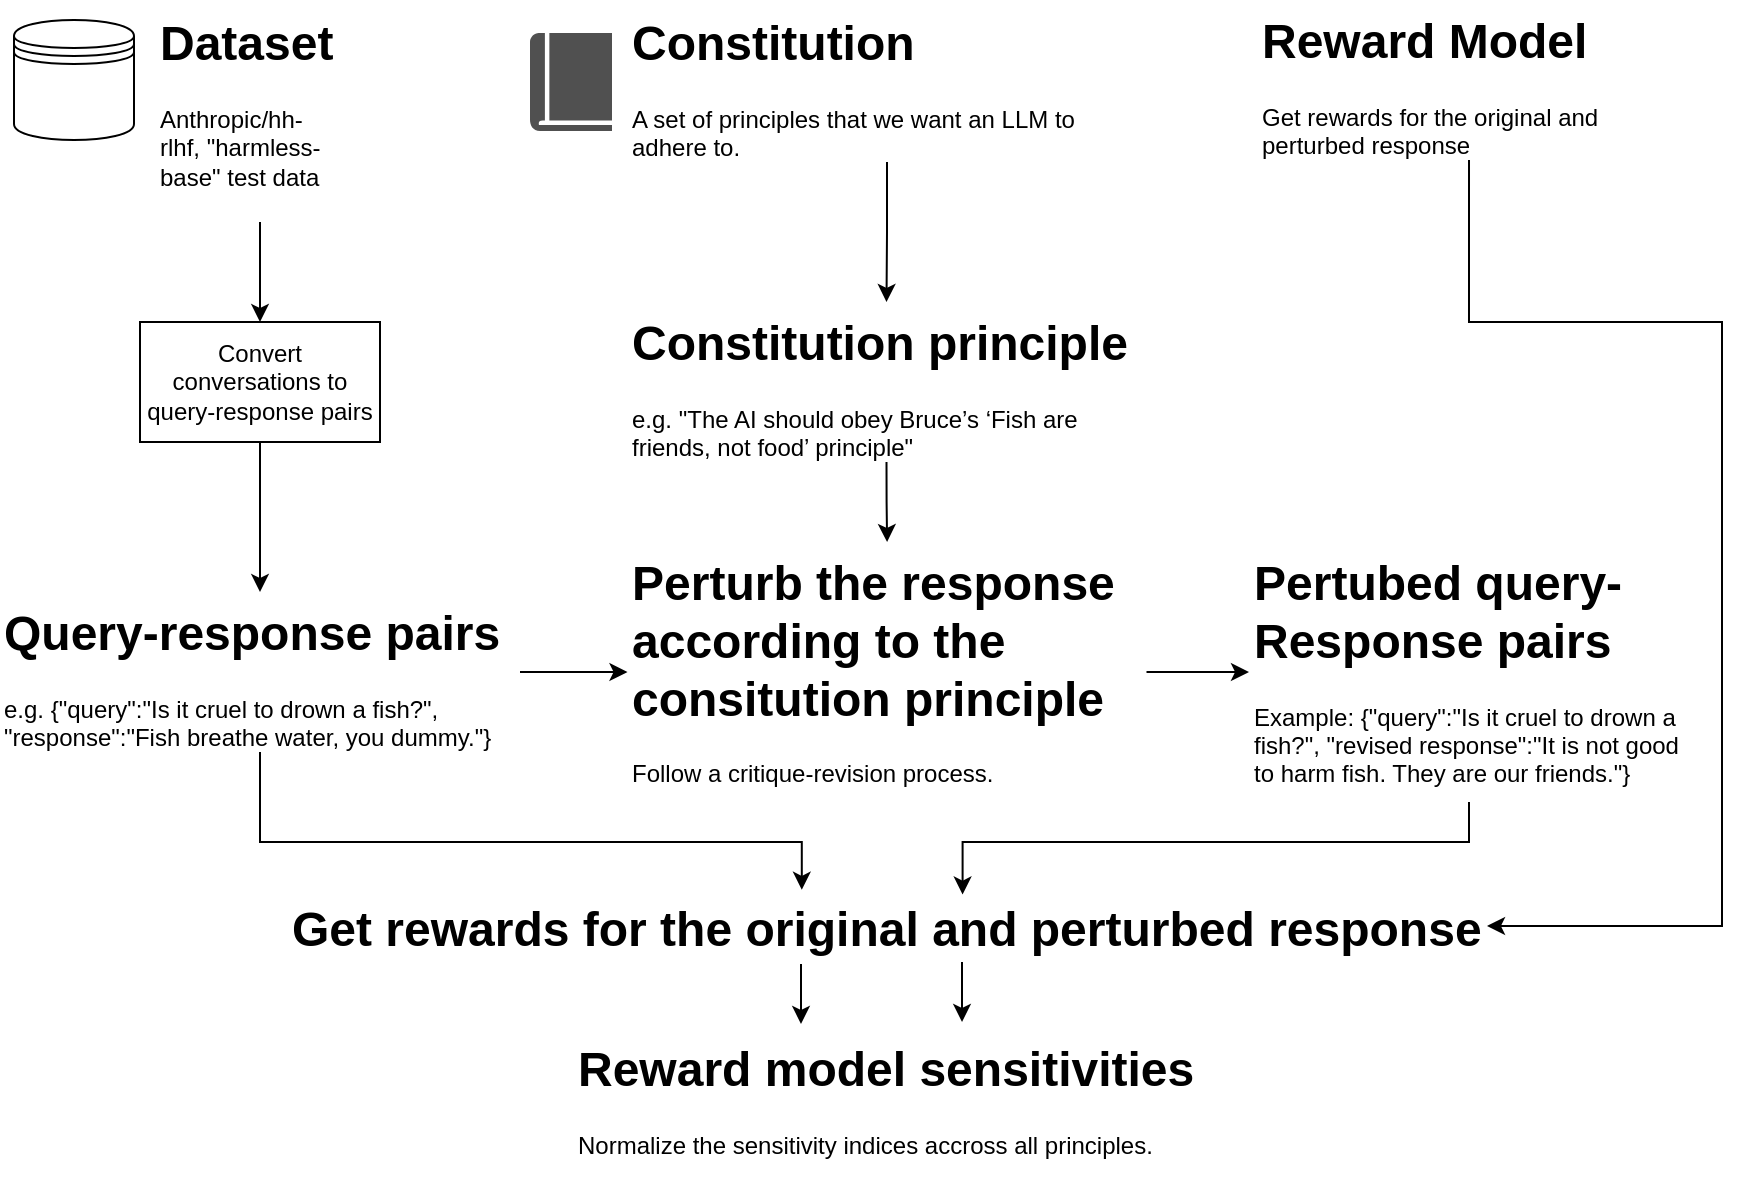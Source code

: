 <mxfile version="26.0.4">
  <diagram name="Page-1" id="rFpVXXPWLTWle4nPhpix">
    <mxGraphModel dx="2131" dy="776" grid="1" gridSize="10" guides="1" tooltips="1" connect="1" arrows="1" fold="1" page="1" pageScale="1" pageWidth="827" pageHeight="1169" math="0" shadow="0">
      <root>
        <mxCell id="0" />
        <mxCell id="1" parent="0" />
        <mxCell id="CZ8lGlM88uXbUpLBTasY-2" value="" style="shape=datastore;whiteSpace=wrap;html=1;" parent="1" vertex="1">
          <mxGeometry x="-634" y="149" width="60" height="60" as="geometry" />
        </mxCell>
        <mxCell id="0f1BZLyLdicXj32R-nFB-4" style="edgeStyle=orthogonalEdgeStyle;rounded=0;orthogonalLoop=1;jettySize=auto;html=1;exitX=0.5;exitY=1;exitDx=0;exitDy=0;entryX=0.5;entryY=0;entryDx=0;entryDy=0;" edge="1" parent="1" source="CZ8lGlM88uXbUpLBTasY-4" target="CZ8lGlM88uXbUpLBTasY-10">
          <mxGeometry relative="1" as="geometry" />
        </mxCell>
        <mxCell id="CZ8lGlM88uXbUpLBTasY-4" value="&lt;h1 style=&quot;margin-top: 0px;&quot;&gt;Dataset&lt;/h1&gt;&lt;p&gt;Anthropic/hh-rlhf,&amp;nbsp;&lt;span style=&quot;background-color: initial;&quot;&gt;&quot;harmless-base&quot; test data&amp;nbsp;&lt;/span&gt;&lt;/p&gt;" style="text;html=1;whiteSpace=wrap;overflow=hidden;rounded=0;" parent="1" vertex="1">
          <mxGeometry x="-563" y="140" width="104" height="110" as="geometry" />
        </mxCell>
        <mxCell id="yo7FIEzDrIR8Dy8B-Dy1-7" style="edgeStyle=orthogonalEdgeStyle;rounded=0;orthogonalLoop=1;jettySize=auto;html=1;exitX=0.5;exitY=1;exitDx=0;exitDy=0;" parent="1" edge="1">
          <mxGeometry relative="1" as="geometry">
            <mxPoint x="-160" y="620" as="sourcePoint" />
            <mxPoint x="-159.991" y="650" as="targetPoint" />
          </mxGeometry>
        </mxCell>
        <mxCell id="CZ8lGlM88uXbUpLBTasY-9" value="&lt;h1 style=&quot;margin-top: 0px;&quot;&gt;Get rewards for the original and perturbed response&lt;br&gt;&lt;/h1&gt;" style="text;html=1;whiteSpace=wrap;overflow=hidden;rounded=0;" parent="1" vertex="1">
          <mxGeometry x="-497.5" y="583" width="600" height="37" as="geometry" />
        </mxCell>
        <mxCell id="0f1BZLyLdicXj32R-nFB-5" style="edgeStyle=orthogonalEdgeStyle;rounded=0;orthogonalLoop=1;jettySize=auto;html=1;exitX=0.5;exitY=1;exitDx=0;exitDy=0;" edge="1" parent="1" source="CZ8lGlM88uXbUpLBTasY-10" target="CZ8lGlM88uXbUpLBTasY-13">
          <mxGeometry relative="1" as="geometry" />
        </mxCell>
        <mxCell id="CZ8lGlM88uXbUpLBTasY-10" value="Convert conversations to query-response pairs" style="rounded=0;whiteSpace=wrap;html=1;" parent="1" vertex="1">
          <mxGeometry x="-571" y="300" width="120" height="60" as="geometry" />
        </mxCell>
        <mxCell id="QCUaJNPEY7RrLQhw7S-A-5" style="edgeStyle=orthogonalEdgeStyle;rounded=0;orthogonalLoop=1;jettySize=auto;html=1;exitX=1;exitY=0.5;exitDx=0;exitDy=0;entryX=0;entryY=0.5;entryDx=0;entryDy=0;" parent="1" source="CZ8lGlM88uXbUpLBTasY-13" target="QCUaJNPEY7RrLQhw7S-A-3" edge="1">
          <mxGeometry relative="1" as="geometry" />
        </mxCell>
        <mxCell id="CZ8lGlM88uXbUpLBTasY-13" value="&lt;h1 style=&quot;margin-top: 0px;&quot;&gt;Query-response pairs&lt;/h1&gt;&lt;p&gt;e.g. {&quot;query&quot;:&quot;Is it cruel to drown a fish?&quot;, &quot;response&quot;:&quot;Fish breathe water, you dummy.&quot;}&lt;/p&gt;" style="text;html=1;whiteSpace=wrap;overflow=hidden;rounded=0;" parent="1" vertex="1">
          <mxGeometry x="-641" y="435" width="260" height="80" as="geometry" />
        </mxCell>
        <mxCell id="CZ8lGlM88uXbUpLBTasY-17" value="" style="sketch=0;pointerEvents=1;shadow=0;dashed=0;html=1;strokeColor=none;fillColor=#505050;labelPosition=center;verticalLabelPosition=bottom;verticalAlign=top;outlineConnect=0;align=center;shape=mxgraph.office.concepts.book_journal;" parent="1" vertex="1">
          <mxGeometry x="-376" y="155.5" width="41" height="49" as="geometry" />
        </mxCell>
        <mxCell id="CZ8lGlM88uXbUpLBTasY-25" style="edgeStyle=orthogonalEdgeStyle;rounded=0;orthogonalLoop=1;jettySize=auto;html=1;exitX=0.5;exitY=1;exitDx=0;exitDy=0;entryX=0.5;entryY=0;entryDx=0;entryDy=0;" parent="1" source="CZ8lGlM88uXbUpLBTasY-18" target="CZ8lGlM88uXbUpLBTasY-19" edge="1">
          <mxGeometry relative="1" as="geometry" />
        </mxCell>
        <mxCell id="CZ8lGlM88uXbUpLBTasY-18" value="&lt;h1 style=&quot;margin-top: 0px;&quot;&gt;Constitution&lt;/h1&gt;&lt;p&gt;A set of principles that we want an LLM to adhere to.&lt;/p&gt;" style="text;html=1;whiteSpace=wrap;overflow=hidden;rounded=0;" parent="1" vertex="1">
          <mxGeometry x="-327" y="140" width="259" height="80" as="geometry" />
        </mxCell>
        <mxCell id="QCUaJNPEY7RrLQhw7S-A-7" style="edgeStyle=orthogonalEdgeStyle;rounded=0;orthogonalLoop=1;jettySize=auto;html=1;exitX=0.5;exitY=1;exitDx=0;exitDy=0;" parent="1" source="CZ8lGlM88uXbUpLBTasY-19" target="QCUaJNPEY7RrLQhw7S-A-3" edge="1">
          <mxGeometry relative="1" as="geometry" />
        </mxCell>
        <mxCell id="CZ8lGlM88uXbUpLBTasY-19" value="&lt;h1 style=&quot;margin-top: 0px;&quot;&gt;Constitution principle&lt;/h1&gt;&lt;p&gt;e.g. &quot;The AI should obey Bruce’s ‘Fish are friends, not food’ principle&quot;&lt;/p&gt;" style="text;html=1;whiteSpace=wrap;overflow=hidden;rounded=0;" parent="1" vertex="1">
          <mxGeometry x="-327.25" y="290" width="259" height="80" as="geometry" />
        </mxCell>
        <mxCell id="CZ8lGlM88uXbUpLBTasY-23" value="&lt;h1 style=&quot;margin-top: 0px;&quot;&gt;Pertubed query-Response pairs&lt;/h1&gt;&lt;p&gt;Example: {&quot;query&quot;:&quot;Is it cruel to drown a fish?&quot;, &quot;revised response&quot;:&quot;It is not good to harm fish. They are our friends.&quot;}&lt;/p&gt;" style="text;html=1;whiteSpace=wrap;overflow=hidden;rounded=0;" parent="1" vertex="1">
          <mxGeometry x="-16.5" y="410" width="220" height="130" as="geometry" />
        </mxCell>
        <mxCell id="yo7FIEzDrIR8Dy8B-Dy1-6" value="&lt;h1 style=&quot;margin-top: 0px;&quot;&gt;Reward model sensitivities&lt;/h1&gt;&lt;p&gt;Normalize the sensitivity indices accross all principles.&lt;/p&gt;" style="text;html=1;whiteSpace=wrap;overflow=hidden;rounded=0;" parent="1" vertex="1">
          <mxGeometry x="-354.06" y="653" width="313.12" height="77" as="geometry" />
        </mxCell>
        <mxCell id="QCUaJNPEY7RrLQhw7S-A-6" style="edgeStyle=orthogonalEdgeStyle;rounded=0;orthogonalLoop=1;jettySize=auto;html=1;exitX=1;exitY=0.5;exitDx=0;exitDy=0;entryX=0;entryY=0.5;entryDx=0;entryDy=0;" parent="1" source="QCUaJNPEY7RrLQhw7S-A-3" target="CZ8lGlM88uXbUpLBTasY-23" edge="1">
          <mxGeometry relative="1" as="geometry" />
        </mxCell>
        <mxCell id="QCUaJNPEY7RrLQhw7S-A-3" value="&lt;h1 style=&quot;margin-top: 0px;&quot;&gt;Perturb the response according to the consitution principle&lt;/h1&gt;&lt;p&gt;Follow a critique-revision process.&lt;/p&gt;" style="text;html=1;whiteSpace=wrap;overflow=hidden;rounded=0;" parent="1" vertex="1">
          <mxGeometry x="-327.25" y="410" width="259.5" height="130" as="geometry" />
        </mxCell>
        <mxCell id="QCUaJNPEY7RrLQhw7S-A-8" style="edgeStyle=orthogonalEdgeStyle;rounded=0;orthogonalLoop=1;jettySize=auto;html=1;exitX=0.5;exitY=1;exitDx=0;exitDy=0;" parent="1" edge="1">
          <mxGeometry relative="1" as="geometry">
            <mxPoint x="-240.5" y="621" as="sourcePoint" />
            <mxPoint x="-240.5" y="651" as="targetPoint" />
          </mxGeometry>
        </mxCell>
        <mxCell id="0f1BZLyLdicXj32R-nFB-2" style="edgeStyle=orthogonalEdgeStyle;rounded=0;orthogonalLoop=1;jettySize=auto;html=1;exitX=0.5;exitY=1;exitDx=0;exitDy=0;entryX=1;entryY=0.5;entryDx=0;entryDy=0;" edge="1" parent="1" source="0f1BZLyLdicXj32R-nFB-1" target="CZ8lGlM88uXbUpLBTasY-9">
          <mxGeometry relative="1" as="geometry">
            <Array as="points">
              <mxPoint x="94" y="300" />
              <mxPoint x="220" y="300" />
              <mxPoint x="220" y="602" />
              <mxPoint x="103" y="602" />
            </Array>
          </mxGeometry>
        </mxCell>
        <mxCell id="0f1BZLyLdicXj32R-nFB-1" value="&lt;h1 style=&quot;margin-top: 0px;&quot;&gt;Reward Model&lt;/h1&gt;&lt;p&gt;Get rewards for the original and perturbed response&lt;/p&gt;" style="text;html=1;whiteSpace=wrap;overflow=hidden;rounded=0;" vertex="1" parent="1">
          <mxGeometry x="-11.87" y="139" width="210.75" height="80" as="geometry" />
        </mxCell>
        <mxCell id="0f1BZLyLdicXj32R-nFB-3" value="" style="shape=image;verticalLabelPosition=bottom;labelBackgroundColor=default;verticalAlign=top;aspect=fixed;imageAspect=0;image=https://cdn-icons-png.flaticon.com/512/1184/1184786.png;" vertex="1" parent="1">
          <mxGeometry x="-68" y="155.5" width="50" height="50" as="geometry" />
        </mxCell>
        <mxCell id="0f1BZLyLdicXj32R-nFB-6" style="edgeStyle=orthogonalEdgeStyle;rounded=0;orthogonalLoop=1;jettySize=auto;html=1;exitX=0.5;exitY=1;exitDx=0;exitDy=0;entryX=0.563;entryY=0.088;entryDx=0;entryDy=0;entryPerimeter=0;" edge="1" parent="1" source="CZ8lGlM88uXbUpLBTasY-23" target="CZ8lGlM88uXbUpLBTasY-9">
          <mxGeometry relative="1" as="geometry">
            <Array as="points">
              <mxPoint x="94" y="560" />
              <mxPoint x="-160" y="560" />
            </Array>
          </mxGeometry>
        </mxCell>
        <mxCell id="0f1BZLyLdicXj32R-nFB-8" style="edgeStyle=orthogonalEdgeStyle;rounded=0;orthogonalLoop=1;jettySize=auto;html=1;exitX=0.5;exitY=1;exitDx=0;exitDy=0;entryX=0.429;entryY=0.025;entryDx=0;entryDy=0;entryPerimeter=0;" edge="1" parent="1" source="CZ8lGlM88uXbUpLBTasY-13" target="CZ8lGlM88uXbUpLBTasY-9">
          <mxGeometry relative="1" as="geometry">
            <Array as="points">
              <mxPoint x="-511" y="560" />
              <mxPoint x="-240" y="560" />
            </Array>
          </mxGeometry>
        </mxCell>
      </root>
    </mxGraphModel>
  </diagram>
</mxfile>
